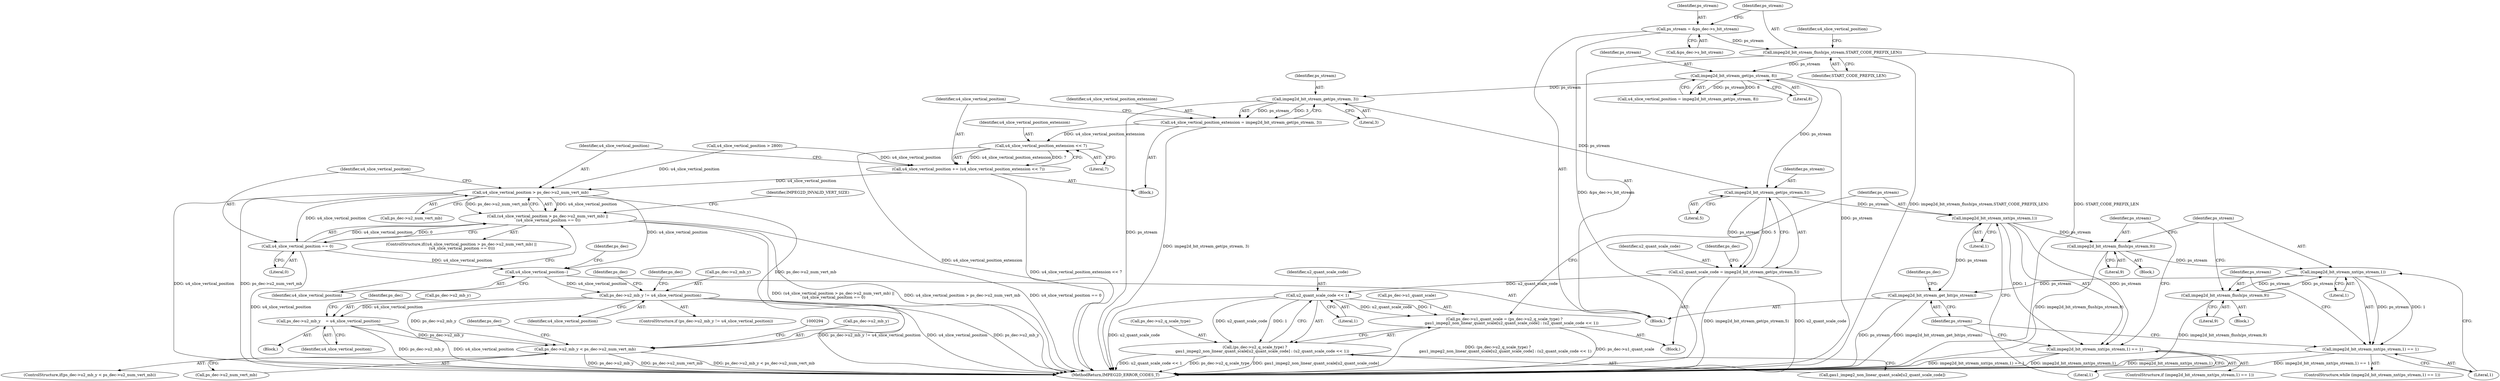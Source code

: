 digraph "1_Android_ffab15eb80630dc799eb410855c93525b75233c3_5@pointer" {
"1000148" [label="(Call,impeg2d_bit_stream_get(ps_stream, 3))"];
"1000138" [label="(Call,impeg2d_bit_stream_get(ps_stream, 8))"];
"1000133" [label="(Call,impeg2d_bit_stream_flush(ps_stream,START_CODE_PREFIX_LEN))"];
"1000127" [label="(Call,ps_stream = &ps_dec->s_bit_stream)"];
"1000146" [label="(Call,u4_slice_vertical_position_extension = impeg2d_bit_stream_get(ps_stream, 3))"];
"1000153" [label="(Call,u4_slice_vertical_position_extension << 7)"];
"1000151" [label="(Call,u4_slice_vertical_position += (u4_slice_vertical_position_extension << 7))"];
"1000158" [label="(Call,u4_slice_vertical_position > ps_dec->u2_num_vert_mb)"];
"1000157" [label="(Call,(u4_slice_vertical_position > ps_dec->u2_num_vert_mb) ||\n (u4_slice_vertical_position == 0))"];
"1000163" [label="(Call,u4_slice_vertical_position == 0)"];
"1000169" [label="(Call,u4_slice_vertical_position--)"];
"1000172" [label="(Call,ps_dec->u2_mb_y != u4_slice_vertical_position)"];
"1000178" [label="(Call,ps_dec->u2_mb_y    = u4_slice_vertical_position)"];
"1000283" [label="(Call,ps_dec->u2_mb_y < ps_dec->u2_num_vert_mb)"];
"1000197" [label="(Call,impeg2d_bit_stream_get(ps_stream,5))"];
"1000195" [label="(Call,u2_quant_scale_code = impeg2d_bit_stream_get(ps_stream,5))"];
"1000211" [label="(Call,u2_quant_scale_code << 1)"];
"1000200" [label="(Call,ps_dec->u1_quant_scale = (ps_dec->u2_q_scale_type) ?\n            gau1_impeg2_non_linear_quant_scale[u2_quant_scale_code] : (u2_quant_scale_code << 1))"];
"1000204" [label="(Call,(ps_dec->u2_q_scale_type) ?\n            gau1_impeg2_non_linear_quant_scale[u2_quant_scale_code] : (u2_quant_scale_code << 1))"];
"1000216" [label="(Call,impeg2d_bit_stream_nxt(ps_stream,1))"];
"1000215" [label="(Call,impeg2d_bit_stream_nxt(ps_stream,1) == 1)"];
"1000221" [label="(Call,impeg2d_bit_stream_flush(ps_stream,9))"];
"1000226" [label="(Call,impeg2d_bit_stream_nxt(ps_stream,1))"];
"1000225" [label="(Call,impeg2d_bit_stream_nxt(ps_stream,1) == 1)"];
"1000231" [label="(Call,impeg2d_bit_stream_flush(ps_stream,9))"];
"1000234" [label="(Call,impeg2d_bit_stream_get_bit(ps_stream))"];
"1000283" [label="(Call,ps_dec->u2_mb_y < ps_dec->u2_num_vert_mb)"];
"1000133" [label="(Call,impeg2d_bit_stream_flush(ps_stream,START_CODE_PREFIX_LEN))"];
"1000204" [label="(Call,(ps_dec->u2_q_scale_type) ?\n            gau1_impeg2_non_linear_quant_scale[u2_quant_scale_code] : (u2_quant_scale_code << 1))"];
"1000227" [label="(Identifier,ps_stream)"];
"1000224" [label="(ControlStructure,while (impeg2d_bit_stream_nxt(ps_stream,1) == 1))"];
"1000177" [label="(Block,)"];
"1000226" [label="(Call,impeg2d_bit_stream_nxt(ps_stream,1))"];
"1000137" [label="(Identifier,u4_slice_vertical_position)"];
"1000134" [label="(Identifier,ps_stream)"];
"1000129" [label="(Call,&ps_dec->s_bit_stream)"];
"1000127" [label="(Call,ps_stream = &ps_dec->s_bit_stream)"];
"1000201" [label="(Call,ps_dec->u1_quant_scale)"];
"1000213" [label="(Literal,1)"];
"1000233" [label="(Literal,9)"];
"1000135" [label="(Identifier,START_CODE_PREFIX_LEN)"];
"1000139" [label="(Identifier,ps_stream)"];
"1000180" [label="(Identifier,ps_dec)"];
"1000225" [label="(Call,impeg2d_bit_stream_nxt(ps_stream,1) == 1)"];
"1000172" [label="(Call,ps_dec->u2_mb_y != u4_slice_vertical_position)"];
"1000179" [label="(Call,ps_dec->u2_mb_y)"];
"1000222" [label="(Identifier,ps_stream)"];
"1000185" [label="(Identifier,ps_dec)"];
"1000199" [label="(Literal,5)"];
"1000165" [label="(Literal,0)"];
"1000173" [label="(Call,ps_dec->u2_mb_y)"];
"1000168" [label="(Identifier,IMPEG2D_INVALID_VERT_SIZE)"];
"1000152" [label="(Identifier,u4_slice_vertical_position)"];
"1000212" [label="(Identifier,u2_quant_scale_code)"];
"1000230" [label="(Block,)"];
"1000159" [label="(Identifier,u4_slice_vertical_position)"];
"1000198" [label="(Identifier,ps_stream)"];
"1000140" [label="(Literal,8)"];
"1000217" [label="(Identifier,ps_stream)"];
"1000138" [label="(Call,impeg2d_bit_stream_get(ps_stream, 8))"];
"1000157" [label="(Call,(u4_slice_vertical_position > ps_dec->u2_num_vert_mb) ||\n (u4_slice_vertical_position == 0))"];
"1000229" [label="(Literal,1)"];
"1000235" [label="(Identifier,ps_stream)"];
"1000284" [label="(Call,ps_dec->u2_mb_y)"];
"1000282" [label="(ControlStructure,if(ps_dec->u2_mb_y < ps_dec->u2_num_vert_mb))"];
"1000148" [label="(Call,impeg2d_bit_stream_get(ps_stream, 3))"];
"1000228" [label="(Literal,1)"];
"1000153" [label="(Call,u4_slice_vertical_position_extension << 7)"];
"1000287" [label="(Call,ps_dec->u2_num_vert_mb)"];
"1000232" [label="(Identifier,ps_stream)"];
"1000154" [label="(Identifier,u4_slice_vertical_position_extension)"];
"1000216" [label="(Call,impeg2d_bit_stream_nxt(ps_stream,1))"];
"1000151" [label="(Call,u4_slice_vertical_position += (u4_slice_vertical_position_extension << 7))"];
"1000169" [label="(Call,u4_slice_vertical_position--)"];
"1000190" [label="(Identifier,ps_dec)"];
"1000291" [label="(Identifier,ps_dec)"];
"1000200" [label="(Call,ps_dec->u1_quant_scale = (ps_dec->u2_q_scale_type) ?\n            gau1_impeg2_non_linear_quant_scale[u2_quant_scale_code] : (u2_quant_scale_code << 1))"];
"1000195" [label="(Call,u2_quant_scale_code = impeg2d_bit_stream_get(ps_stream,5))"];
"1000155" [label="(Literal,7)"];
"1000142" [label="(Call,u4_slice_vertical_position > 2800)"];
"1000211" [label="(Call,u2_quant_scale_code << 1)"];
"1000234" [label="(Call,impeg2d_bit_stream_get_bit(ps_stream))"];
"1000197" [label="(Call,impeg2d_bit_stream_get(ps_stream,5))"];
"1000176" [label="(Identifier,u4_slice_vertical_position)"];
"1000170" [label="(Identifier,u4_slice_vertical_position)"];
"1000146" [label="(Call,u4_slice_vertical_position_extension = impeg2d_bit_stream_get(ps_stream, 3))"];
"1000158" [label="(Call,u4_slice_vertical_position > ps_dec->u2_num_vert_mb)"];
"1000196" [label="(Identifier,u2_quant_scale_code)"];
"1000149" [label="(Identifier,ps_stream)"];
"1000163" [label="(Call,u4_slice_vertical_position == 0)"];
"1000223" [label="(Literal,9)"];
"1000122" [label="(Block,)"];
"1000147" [label="(Identifier,u4_slice_vertical_position_extension)"];
"1000193" [label="(Block,)"];
"1000156" [label="(ControlStructure,if((u4_slice_vertical_position > ps_dec->u2_num_vert_mb) ||\n (u4_slice_vertical_position == 0)))"];
"1000239" [label="(Identifier,ps_dec)"];
"1000128" [label="(Identifier,ps_stream)"];
"1000220" [label="(Block,)"];
"1000150" [label="(Literal,3)"];
"1000218" [label="(Literal,1)"];
"1000296" [label="(MethodReturn,IMPEG2D_ERROR_CODES_T)"];
"1000164" [label="(Identifier,u4_slice_vertical_position)"];
"1000174" [label="(Identifier,ps_dec)"];
"1000182" [label="(Identifier,u4_slice_vertical_position)"];
"1000219" [label="(Literal,1)"];
"1000145" [label="(Block,)"];
"1000171" [label="(ControlStructure,if (ps_dec->u2_mb_y != u4_slice_vertical_position))"];
"1000214" [label="(ControlStructure,if (impeg2d_bit_stream_nxt(ps_stream,1) == 1))"];
"1000178" [label="(Call,ps_dec->u2_mb_y    = u4_slice_vertical_position)"];
"1000205" [label="(Call,ps_dec->u2_q_scale_type)"];
"1000221" [label="(Call,impeg2d_bit_stream_flush(ps_stream,9))"];
"1000231" [label="(Call,impeg2d_bit_stream_flush(ps_stream,9))"];
"1000215" [label="(Call,impeg2d_bit_stream_nxt(ps_stream,1) == 1)"];
"1000208" [label="(Call,gau1_impeg2_non_linear_quant_scale[u2_quant_scale_code])"];
"1000160" [label="(Call,ps_dec->u2_num_vert_mb)"];
"1000202" [label="(Identifier,ps_dec)"];
"1000136" [label="(Call,u4_slice_vertical_position = impeg2d_bit_stream_get(ps_stream, 8))"];
"1000148" -> "1000146"  [label="AST: "];
"1000148" -> "1000150"  [label="CFG: "];
"1000149" -> "1000148"  [label="AST: "];
"1000150" -> "1000148"  [label="AST: "];
"1000146" -> "1000148"  [label="CFG: "];
"1000148" -> "1000296"  [label="DDG: ps_stream"];
"1000148" -> "1000146"  [label="DDG: ps_stream"];
"1000148" -> "1000146"  [label="DDG: 3"];
"1000138" -> "1000148"  [label="DDG: ps_stream"];
"1000148" -> "1000197"  [label="DDG: ps_stream"];
"1000138" -> "1000136"  [label="AST: "];
"1000138" -> "1000140"  [label="CFG: "];
"1000139" -> "1000138"  [label="AST: "];
"1000140" -> "1000138"  [label="AST: "];
"1000136" -> "1000138"  [label="CFG: "];
"1000138" -> "1000296"  [label="DDG: ps_stream"];
"1000138" -> "1000136"  [label="DDG: ps_stream"];
"1000138" -> "1000136"  [label="DDG: 8"];
"1000133" -> "1000138"  [label="DDG: ps_stream"];
"1000138" -> "1000197"  [label="DDG: ps_stream"];
"1000133" -> "1000122"  [label="AST: "];
"1000133" -> "1000135"  [label="CFG: "];
"1000134" -> "1000133"  [label="AST: "];
"1000135" -> "1000133"  [label="AST: "];
"1000137" -> "1000133"  [label="CFG: "];
"1000133" -> "1000296"  [label="DDG: impeg2d_bit_stream_flush(ps_stream,START_CODE_PREFIX_LEN)"];
"1000133" -> "1000296"  [label="DDG: START_CODE_PREFIX_LEN"];
"1000127" -> "1000133"  [label="DDG: ps_stream"];
"1000127" -> "1000122"  [label="AST: "];
"1000127" -> "1000129"  [label="CFG: "];
"1000128" -> "1000127"  [label="AST: "];
"1000129" -> "1000127"  [label="AST: "];
"1000134" -> "1000127"  [label="CFG: "];
"1000127" -> "1000296"  [label="DDG: &ps_dec->s_bit_stream"];
"1000146" -> "1000145"  [label="AST: "];
"1000147" -> "1000146"  [label="AST: "];
"1000152" -> "1000146"  [label="CFG: "];
"1000146" -> "1000296"  [label="DDG: impeg2d_bit_stream_get(ps_stream, 3)"];
"1000146" -> "1000153"  [label="DDG: u4_slice_vertical_position_extension"];
"1000153" -> "1000151"  [label="AST: "];
"1000153" -> "1000155"  [label="CFG: "];
"1000154" -> "1000153"  [label="AST: "];
"1000155" -> "1000153"  [label="AST: "];
"1000151" -> "1000153"  [label="CFG: "];
"1000153" -> "1000296"  [label="DDG: u4_slice_vertical_position_extension"];
"1000153" -> "1000151"  [label="DDG: u4_slice_vertical_position_extension"];
"1000153" -> "1000151"  [label="DDG: 7"];
"1000151" -> "1000145"  [label="AST: "];
"1000152" -> "1000151"  [label="AST: "];
"1000159" -> "1000151"  [label="CFG: "];
"1000151" -> "1000296"  [label="DDG: u4_slice_vertical_position_extension << 7"];
"1000142" -> "1000151"  [label="DDG: u4_slice_vertical_position"];
"1000151" -> "1000158"  [label="DDG: u4_slice_vertical_position"];
"1000158" -> "1000157"  [label="AST: "];
"1000158" -> "1000160"  [label="CFG: "];
"1000159" -> "1000158"  [label="AST: "];
"1000160" -> "1000158"  [label="AST: "];
"1000164" -> "1000158"  [label="CFG: "];
"1000157" -> "1000158"  [label="CFG: "];
"1000158" -> "1000296"  [label="DDG: u4_slice_vertical_position"];
"1000158" -> "1000296"  [label="DDG: ps_dec->u2_num_vert_mb"];
"1000158" -> "1000157"  [label="DDG: u4_slice_vertical_position"];
"1000158" -> "1000157"  [label="DDG: ps_dec->u2_num_vert_mb"];
"1000142" -> "1000158"  [label="DDG: u4_slice_vertical_position"];
"1000158" -> "1000163"  [label="DDG: u4_slice_vertical_position"];
"1000158" -> "1000169"  [label="DDG: u4_slice_vertical_position"];
"1000158" -> "1000283"  [label="DDG: ps_dec->u2_num_vert_mb"];
"1000157" -> "1000156"  [label="AST: "];
"1000157" -> "1000163"  [label="CFG: "];
"1000163" -> "1000157"  [label="AST: "];
"1000168" -> "1000157"  [label="CFG: "];
"1000170" -> "1000157"  [label="CFG: "];
"1000157" -> "1000296"  [label="DDG: (u4_slice_vertical_position > ps_dec->u2_num_vert_mb) ||\n (u4_slice_vertical_position == 0)"];
"1000157" -> "1000296"  [label="DDG: u4_slice_vertical_position > ps_dec->u2_num_vert_mb"];
"1000157" -> "1000296"  [label="DDG: u4_slice_vertical_position == 0"];
"1000163" -> "1000157"  [label="DDG: u4_slice_vertical_position"];
"1000163" -> "1000157"  [label="DDG: 0"];
"1000163" -> "1000165"  [label="CFG: "];
"1000164" -> "1000163"  [label="AST: "];
"1000165" -> "1000163"  [label="AST: "];
"1000163" -> "1000296"  [label="DDG: u4_slice_vertical_position"];
"1000163" -> "1000169"  [label="DDG: u4_slice_vertical_position"];
"1000169" -> "1000122"  [label="AST: "];
"1000169" -> "1000170"  [label="CFG: "];
"1000170" -> "1000169"  [label="AST: "];
"1000174" -> "1000169"  [label="CFG: "];
"1000169" -> "1000172"  [label="DDG: u4_slice_vertical_position"];
"1000172" -> "1000171"  [label="AST: "];
"1000172" -> "1000176"  [label="CFG: "];
"1000173" -> "1000172"  [label="AST: "];
"1000176" -> "1000172"  [label="AST: "];
"1000180" -> "1000172"  [label="CFG: "];
"1000190" -> "1000172"  [label="CFG: "];
"1000172" -> "1000296"  [label="DDG: ps_dec->u2_mb_y != u4_slice_vertical_position"];
"1000172" -> "1000296"  [label="DDG: u4_slice_vertical_position"];
"1000172" -> "1000296"  [label="DDG: ps_dec->u2_mb_y"];
"1000172" -> "1000178"  [label="DDG: u4_slice_vertical_position"];
"1000172" -> "1000283"  [label="DDG: ps_dec->u2_mb_y"];
"1000178" -> "1000177"  [label="AST: "];
"1000178" -> "1000182"  [label="CFG: "];
"1000179" -> "1000178"  [label="AST: "];
"1000182" -> "1000178"  [label="AST: "];
"1000185" -> "1000178"  [label="CFG: "];
"1000178" -> "1000296"  [label="DDG: ps_dec->u2_mb_y"];
"1000178" -> "1000296"  [label="DDG: u4_slice_vertical_position"];
"1000178" -> "1000283"  [label="DDG: ps_dec->u2_mb_y"];
"1000283" -> "1000282"  [label="AST: "];
"1000283" -> "1000287"  [label="CFG: "];
"1000284" -> "1000283"  [label="AST: "];
"1000287" -> "1000283"  [label="AST: "];
"1000291" -> "1000283"  [label="CFG: "];
"1000294" -> "1000283"  [label="CFG: "];
"1000283" -> "1000296"  [label="DDG: ps_dec->u2_mb_y"];
"1000283" -> "1000296"  [label="DDG: ps_dec->u2_num_vert_mb"];
"1000283" -> "1000296"  [label="DDG: ps_dec->u2_mb_y < ps_dec->u2_num_vert_mb"];
"1000197" -> "1000195"  [label="AST: "];
"1000197" -> "1000199"  [label="CFG: "];
"1000198" -> "1000197"  [label="AST: "];
"1000199" -> "1000197"  [label="AST: "];
"1000195" -> "1000197"  [label="CFG: "];
"1000197" -> "1000195"  [label="DDG: ps_stream"];
"1000197" -> "1000195"  [label="DDG: 5"];
"1000197" -> "1000216"  [label="DDG: ps_stream"];
"1000195" -> "1000193"  [label="AST: "];
"1000196" -> "1000195"  [label="AST: "];
"1000202" -> "1000195"  [label="CFG: "];
"1000195" -> "1000296"  [label="DDG: impeg2d_bit_stream_get(ps_stream,5)"];
"1000195" -> "1000296"  [label="DDG: u2_quant_scale_code"];
"1000195" -> "1000211"  [label="DDG: u2_quant_scale_code"];
"1000211" -> "1000204"  [label="AST: "];
"1000211" -> "1000213"  [label="CFG: "];
"1000212" -> "1000211"  [label="AST: "];
"1000213" -> "1000211"  [label="AST: "];
"1000204" -> "1000211"  [label="CFG: "];
"1000211" -> "1000296"  [label="DDG: u2_quant_scale_code"];
"1000211" -> "1000200"  [label="DDG: u2_quant_scale_code"];
"1000211" -> "1000200"  [label="DDG: 1"];
"1000211" -> "1000204"  [label="DDG: u2_quant_scale_code"];
"1000211" -> "1000204"  [label="DDG: 1"];
"1000200" -> "1000193"  [label="AST: "];
"1000200" -> "1000204"  [label="CFG: "];
"1000201" -> "1000200"  [label="AST: "];
"1000204" -> "1000200"  [label="AST: "];
"1000217" -> "1000200"  [label="CFG: "];
"1000200" -> "1000296"  [label="DDG: (ps_dec->u2_q_scale_type) ?\n            gau1_impeg2_non_linear_quant_scale[u2_quant_scale_code] : (u2_quant_scale_code << 1)"];
"1000200" -> "1000296"  [label="DDG: ps_dec->u1_quant_scale"];
"1000204" -> "1000208"  [label="CFG: "];
"1000205" -> "1000204"  [label="AST: "];
"1000208" -> "1000204"  [label="AST: "];
"1000204" -> "1000296"  [label="DDG: ps_dec->u2_q_scale_type"];
"1000204" -> "1000296"  [label="DDG: gau1_impeg2_non_linear_quant_scale[u2_quant_scale_code]"];
"1000204" -> "1000296"  [label="DDG: u2_quant_scale_code << 1"];
"1000216" -> "1000215"  [label="AST: "];
"1000216" -> "1000218"  [label="CFG: "];
"1000217" -> "1000216"  [label="AST: "];
"1000218" -> "1000216"  [label="AST: "];
"1000219" -> "1000216"  [label="CFG: "];
"1000216" -> "1000215"  [label="DDG: ps_stream"];
"1000216" -> "1000215"  [label="DDG: 1"];
"1000216" -> "1000221"  [label="DDG: ps_stream"];
"1000216" -> "1000234"  [label="DDG: ps_stream"];
"1000215" -> "1000214"  [label="AST: "];
"1000215" -> "1000219"  [label="CFG: "];
"1000219" -> "1000215"  [label="AST: "];
"1000222" -> "1000215"  [label="CFG: "];
"1000235" -> "1000215"  [label="CFG: "];
"1000215" -> "1000296"  [label="DDG: impeg2d_bit_stream_nxt(ps_stream,1) == 1"];
"1000215" -> "1000296"  [label="DDG: impeg2d_bit_stream_nxt(ps_stream,1)"];
"1000221" -> "1000220"  [label="AST: "];
"1000221" -> "1000223"  [label="CFG: "];
"1000222" -> "1000221"  [label="AST: "];
"1000223" -> "1000221"  [label="AST: "];
"1000227" -> "1000221"  [label="CFG: "];
"1000221" -> "1000296"  [label="DDG: impeg2d_bit_stream_flush(ps_stream,9)"];
"1000221" -> "1000226"  [label="DDG: ps_stream"];
"1000226" -> "1000225"  [label="AST: "];
"1000226" -> "1000228"  [label="CFG: "];
"1000227" -> "1000226"  [label="AST: "];
"1000228" -> "1000226"  [label="AST: "];
"1000229" -> "1000226"  [label="CFG: "];
"1000226" -> "1000225"  [label="DDG: ps_stream"];
"1000226" -> "1000225"  [label="DDG: 1"];
"1000231" -> "1000226"  [label="DDG: ps_stream"];
"1000226" -> "1000231"  [label="DDG: ps_stream"];
"1000226" -> "1000234"  [label="DDG: ps_stream"];
"1000225" -> "1000224"  [label="AST: "];
"1000225" -> "1000229"  [label="CFG: "];
"1000229" -> "1000225"  [label="AST: "];
"1000232" -> "1000225"  [label="CFG: "];
"1000235" -> "1000225"  [label="CFG: "];
"1000225" -> "1000296"  [label="DDG: impeg2d_bit_stream_nxt(ps_stream,1)"];
"1000225" -> "1000296"  [label="DDG: impeg2d_bit_stream_nxt(ps_stream,1) == 1"];
"1000231" -> "1000230"  [label="AST: "];
"1000231" -> "1000233"  [label="CFG: "];
"1000232" -> "1000231"  [label="AST: "];
"1000233" -> "1000231"  [label="AST: "];
"1000227" -> "1000231"  [label="CFG: "];
"1000231" -> "1000296"  [label="DDG: impeg2d_bit_stream_flush(ps_stream,9)"];
"1000234" -> "1000122"  [label="AST: "];
"1000234" -> "1000235"  [label="CFG: "];
"1000235" -> "1000234"  [label="AST: "];
"1000239" -> "1000234"  [label="CFG: "];
"1000234" -> "1000296"  [label="DDG: ps_stream"];
"1000234" -> "1000296"  [label="DDG: impeg2d_bit_stream_get_bit(ps_stream)"];
}
